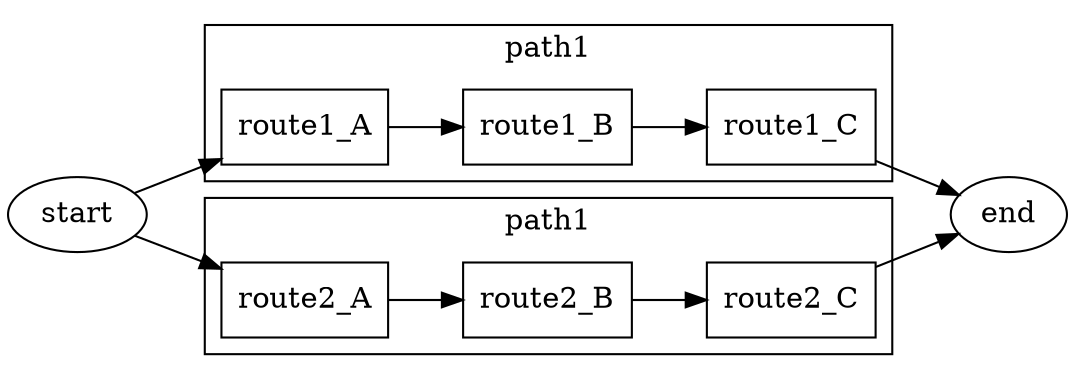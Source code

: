 digraph {
    rankdir=LR

    start[label="start"]

    subgraph cluster_route1{
        label="path1"

        route1_A[image="slow.png" shape="box"]
        route1_B[image="medium.png" shape="box"]
        route1_C[image="slow.png" shape="box"]

        route1_A -> route1_B
        route1_B -> route1_C
    }

    subgraph cluster_route2{
        label="path1"

        route2_A[image="medium.png" shape="box"]
        route2_B[image="fast.png" shape="box"]
        route2_C[image="medium.png" shape="box"]

        route2_A -> route2_B
        route2_B -> route2_C
    }

    end[label="end"]

    start -> route1_A
    start -> route2_A
    route1_C -> end
    route2_C -> end
}